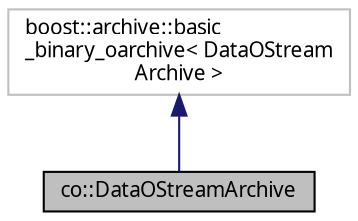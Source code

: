digraph "co::DataOStreamArchive"
{
  edge [fontname="Sans",fontsize="10",labelfontname="Sans",labelfontsize="10"];
  node [fontname="Sans",fontsize="10",shape=record];
  Node1 [label="co::DataOStreamArchive",height=0.2,width=0.4,color="black", fillcolor="grey75", style="filled" fontcolor="black"];
  Node2 -> Node1 [dir="back",color="midnightblue",fontsize="10",style="solid",fontname="Sans"];
  Node2 [label="boost::archive::basic\l_binary_oarchive\< DataOStream\lArchive \>",height=0.2,width=0.4,color="grey75", fillcolor="white", style="filled"];
}
